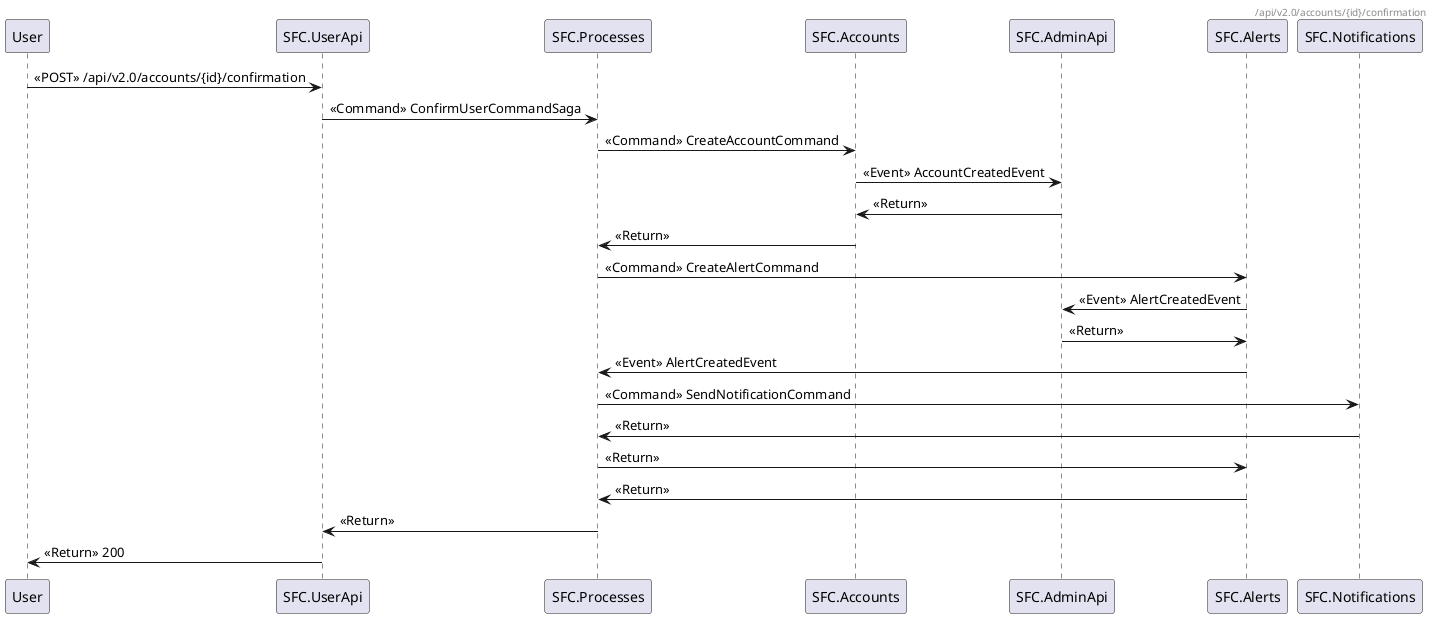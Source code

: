 @startuml
header /api/v2.0/accounts/{id}/confirmation
User -> SFC.UserApi : <<POST>> /api/v2.0/accounts/{id}/confirmation
SFC.UserApi -> SFC.Processes : <<Command>> ConfirmUserCommandSaga
SFC.Processes -> SFC.Accounts : <<Command>> CreateAccountCommand
SFC.Accounts -> SFC.AdminApi : <<Event>> AccountCreatedEvent
SFC.AdminApi -> SFC.Accounts : <<Return>> 
SFC.Accounts -> SFC.Processes : <<Return>> 
SFC.Processes -> SFC.Alerts : <<Command>> CreateAlertCommand
SFC.Alerts -> SFC.AdminApi : <<Event>> AlertCreatedEvent
SFC.AdminApi -> SFC.Alerts : <<Return>> 
SFC.Alerts -> SFC.Processes : <<Event>> AlertCreatedEvent
SFC.Processes -> SFC.Notifications : <<Command>> SendNotificationCommand
SFC.Notifications -> SFC.Processes : <<Return>> 
SFC.Processes -> SFC.Alerts : <<Return>> 
SFC.Alerts -> SFC.Processes : <<Return>> 
SFC.Processes -> SFC.UserApi : <<Return>> 
SFC.UserApi -> User: <<Return>> 200
@enduml
